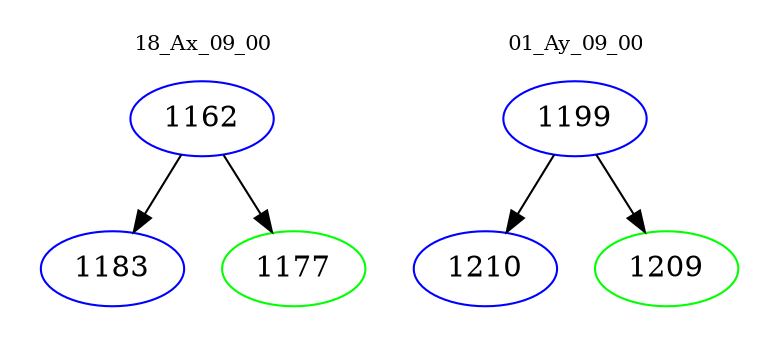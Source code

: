 digraph{
subgraph cluster_0 {
color = white
label = "18_Ax_09_00";
fontsize=10;
T0_1162 [label="1162", color="blue"]
T0_1162 -> T0_1183 [color="black"]
T0_1183 [label="1183", color="blue"]
T0_1162 -> T0_1177 [color="black"]
T0_1177 [label="1177", color="green"]
}
subgraph cluster_1 {
color = white
label = "01_Ay_09_00";
fontsize=10;
T1_1199 [label="1199", color="blue"]
T1_1199 -> T1_1210 [color="black"]
T1_1210 [label="1210", color="blue"]
T1_1199 -> T1_1209 [color="black"]
T1_1209 [label="1209", color="green"]
}
}
